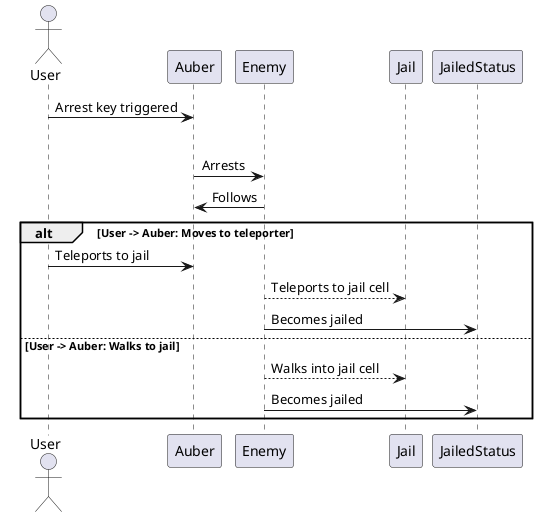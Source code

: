 @startuml
actor User
User -> Auber: Arrest key triggered

alt Auber is near Enemy

    Auber -> Enemy: Arrests
    Enemy -> Auber: Follows
    alt User -> Auber: Moves to teleporter
        User -> Auber: Teleports to jail
        Enemy --> Jail: Teleports to jail cell
        Enemy -> JailedStatus :Becomes jailed
    else User -> Auber: Walks to jail
        Enemy --> Jail: Walks into jail cell
        Enemy -> JailedStatus :Becomes jailed
end
@enduml